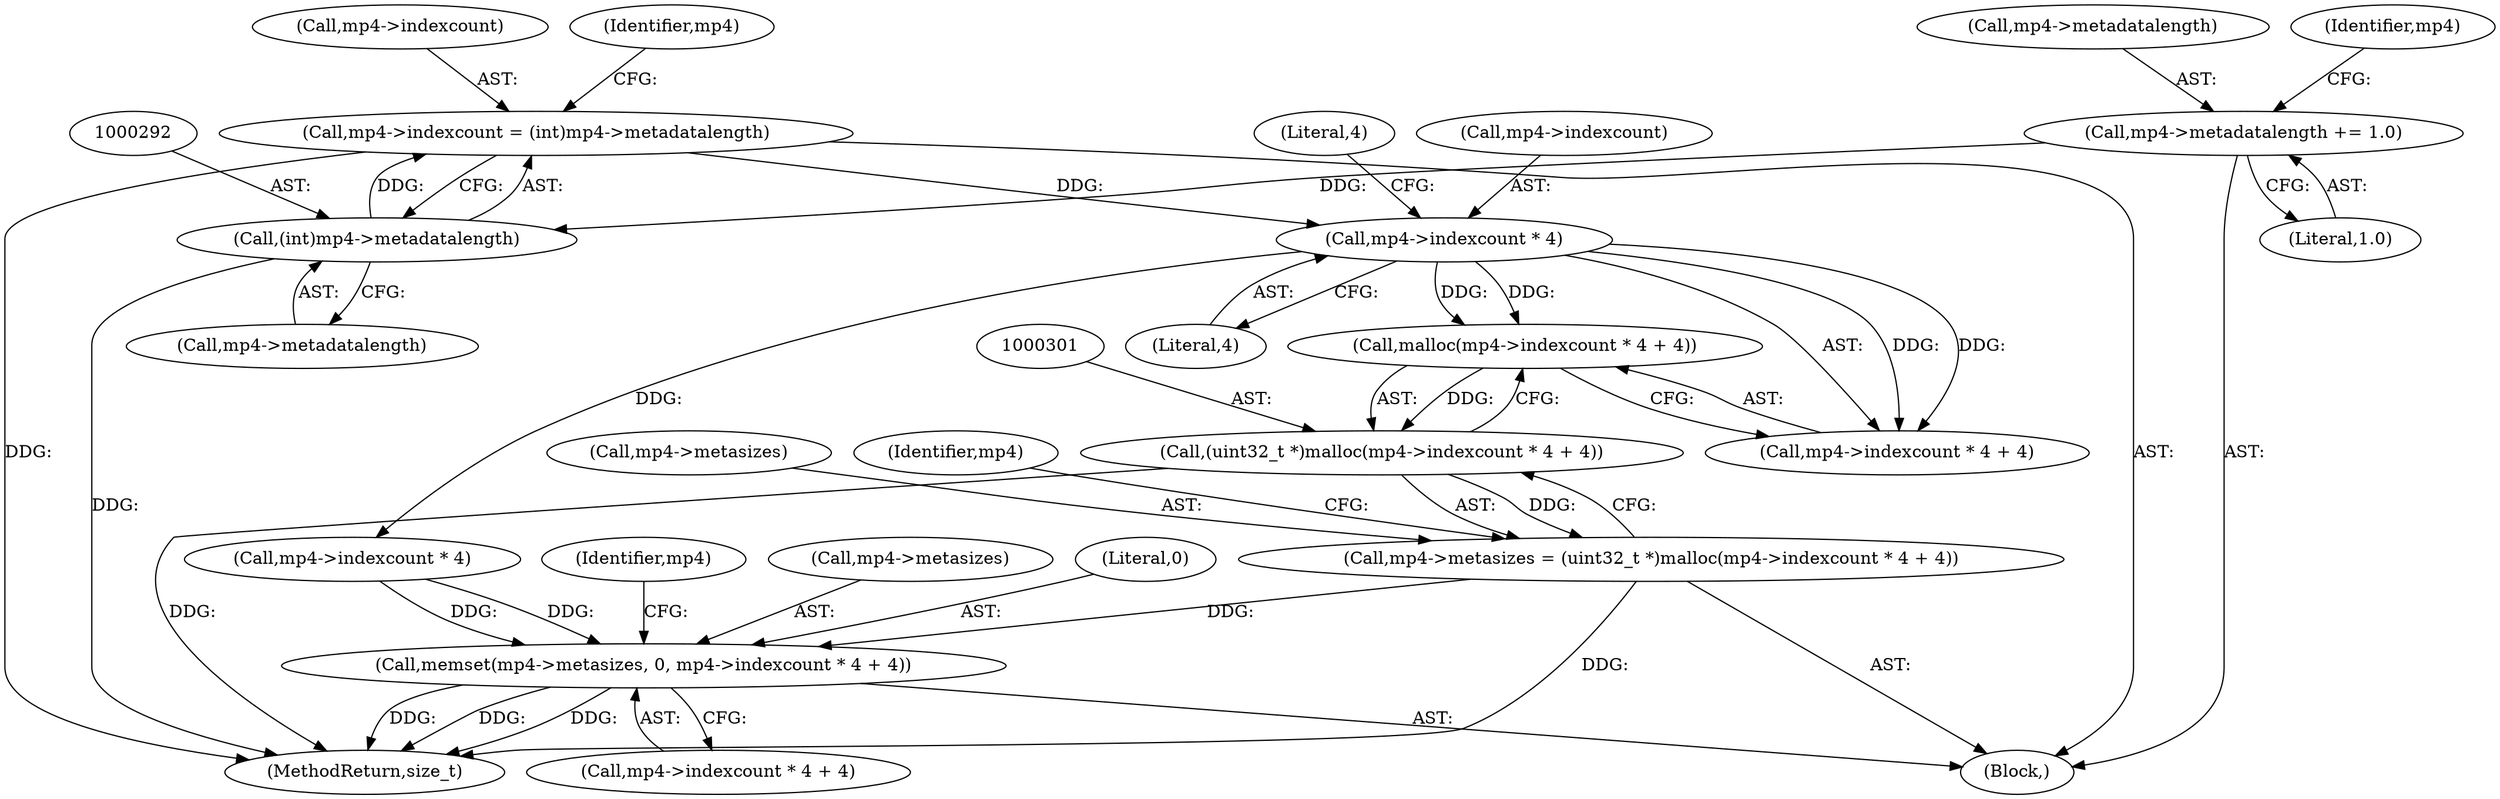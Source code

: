digraph "0_gpmf-parser_341f12cd5b97ab419e53853ca00176457c9f1681_6@API" {
"1000302" [label="(Call,malloc(mp4->indexcount * 4 + 4))"];
"1000304" [label="(Call,mp4->indexcount * 4)"];
"1000287" [label="(Call,mp4->indexcount = (int)mp4->metadatalength)"];
"1000291" [label="(Call,(int)mp4->metadatalength)"];
"1000282" [label="(Call,mp4->metadatalength += 1.0)"];
"1000300" [label="(Call,(uint32_t *)malloc(mp4->indexcount * 4 + 4))"];
"1000296" [label="(Call,mp4->metasizes = (uint32_t *)malloc(mp4->indexcount * 4 + 4))"];
"1000310" [label="(Call,memset(mp4->metasizes, 0, mp4->indexcount * 4 + 4))"];
"1000312" [label="(Identifier,mp4)"];
"1000288" [label="(Call,mp4->indexcount)"];
"1000316" [label="(Call,mp4->indexcount * 4)"];
"1000283" [label="(Call,mp4->metadatalength)"];
"1000308" [label="(Literal,4)"];
"1000305" [label="(Call,mp4->indexcount)"];
"1000289" [label="(Identifier,mp4)"];
"1000291" [label="(Call,(int)mp4->metadatalength)"];
"1000303" [label="(Call,mp4->indexcount * 4 + 4)"];
"1000287" [label="(Call,mp4->indexcount = (int)mp4->metadatalength)"];
"1000324" [label="(Identifier,mp4)"];
"1000414" [label="(MethodReturn,size_t)"];
"1000302" [label="(Call,malloc(mp4->indexcount * 4 + 4))"];
"1000276" [label="(Block,)"];
"1000300" [label="(Call,(uint32_t *)malloc(mp4->indexcount * 4 + 4))"];
"1000304" [label="(Call,mp4->indexcount * 4)"];
"1000311" [label="(Call,mp4->metasizes)"];
"1000282" [label="(Call,mp4->metadatalength += 1.0)"];
"1000296" [label="(Call,mp4->metasizes = (uint32_t *)malloc(mp4->indexcount * 4 + 4))"];
"1000310" [label="(Call,memset(mp4->metasizes, 0, mp4->indexcount * 4 + 4))"];
"1000286" [label="(Literal,1.0)"];
"1000297" [label="(Call,mp4->metasizes)"];
"1000293" [label="(Call,mp4->metadatalength)"];
"1000298" [label="(Identifier,mp4)"];
"1000315" [label="(Call,mp4->indexcount * 4 + 4)"];
"1000314" [label="(Literal,0)"];
"1000309" [label="(Literal,4)"];
"1000302" -> "1000300"  [label="AST: "];
"1000302" -> "1000303"  [label="CFG: "];
"1000303" -> "1000302"  [label="AST: "];
"1000300" -> "1000302"  [label="CFG: "];
"1000302" -> "1000300"  [label="DDG: "];
"1000304" -> "1000302"  [label="DDG: "];
"1000304" -> "1000302"  [label="DDG: "];
"1000304" -> "1000303"  [label="AST: "];
"1000304" -> "1000308"  [label="CFG: "];
"1000305" -> "1000304"  [label="AST: "];
"1000308" -> "1000304"  [label="AST: "];
"1000309" -> "1000304"  [label="CFG: "];
"1000304" -> "1000303"  [label="DDG: "];
"1000304" -> "1000303"  [label="DDG: "];
"1000287" -> "1000304"  [label="DDG: "];
"1000304" -> "1000316"  [label="DDG: "];
"1000287" -> "1000276"  [label="AST: "];
"1000287" -> "1000291"  [label="CFG: "];
"1000288" -> "1000287"  [label="AST: "];
"1000291" -> "1000287"  [label="AST: "];
"1000298" -> "1000287"  [label="CFG: "];
"1000287" -> "1000414"  [label="DDG: "];
"1000291" -> "1000287"  [label="DDG: "];
"1000291" -> "1000293"  [label="CFG: "];
"1000292" -> "1000291"  [label="AST: "];
"1000293" -> "1000291"  [label="AST: "];
"1000291" -> "1000414"  [label="DDG: "];
"1000282" -> "1000291"  [label="DDG: "];
"1000282" -> "1000276"  [label="AST: "];
"1000282" -> "1000286"  [label="CFG: "];
"1000283" -> "1000282"  [label="AST: "];
"1000286" -> "1000282"  [label="AST: "];
"1000289" -> "1000282"  [label="CFG: "];
"1000300" -> "1000296"  [label="AST: "];
"1000301" -> "1000300"  [label="AST: "];
"1000296" -> "1000300"  [label="CFG: "];
"1000300" -> "1000414"  [label="DDG: "];
"1000300" -> "1000296"  [label="DDG: "];
"1000296" -> "1000276"  [label="AST: "];
"1000297" -> "1000296"  [label="AST: "];
"1000312" -> "1000296"  [label="CFG: "];
"1000296" -> "1000414"  [label="DDG: "];
"1000296" -> "1000310"  [label="DDG: "];
"1000310" -> "1000276"  [label="AST: "];
"1000310" -> "1000315"  [label="CFG: "];
"1000311" -> "1000310"  [label="AST: "];
"1000314" -> "1000310"  [label="AST: "];
"1000315" -> "1000310"  [label="AST: "];
"1000324" -> "1000310"  [label="CFG: "];
"1000310" -> "1000414"  [label="DDG: "];
"1000310" -> "1000414"  [label="DDG: "];
"1000310" -> "1000414"  [label="DDG: "];
"1000316" -> "1000310"  [label="DDG: "];
"1000316" -> "1000310"  [label="DDG: "];
}

